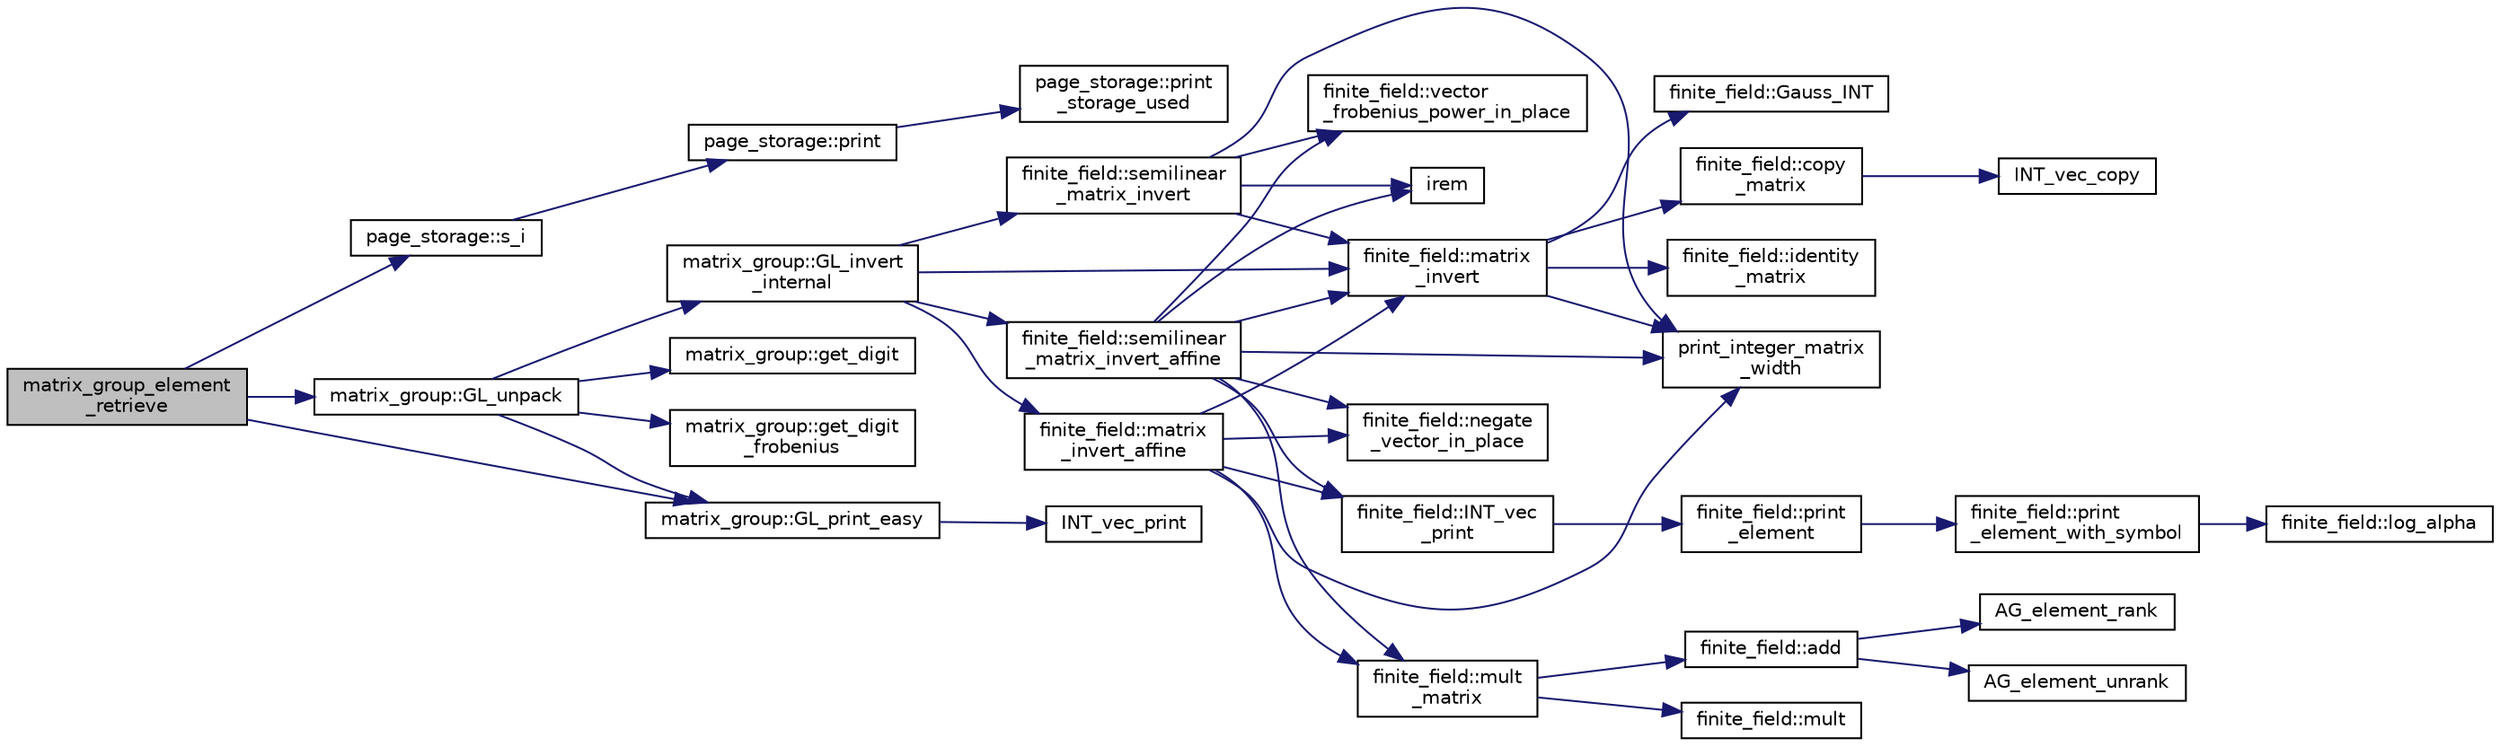 digraph "matrix_group_element_retrieve"
{
  edge [fontname="Helvetica",fontsize="10",labelfontname="Helvetica",labelfontsize="10"];
  node [fontname="Helvetica",fontsize="10",shape=record];
  rankdir="LR";
  Node949 [label="matrix_group_element\l_retrieve",height=0.2,width=0.4,color="black", fillcolor="grey75", style="filled", fontcolor="black"];
  Node949 -> Node950 [color="midnightblue",fontsize="10",style="solid",fontname="Helvetica"];
  Node950 [label="page_storage::s_i",height=0.2,width=0.4,color="black", fillcolor="white", style="filled",URL="$dc/d72/classpage__storage.html#aab89cc6a99b0a56d04255ae00e9a0849"];
  Node950 -> Node951 [color="midnightblue",fontsize="10",style="solid",fontname="Helvetica"];
  Node951 [label="page_storage::print",height=0.2,width=0.4,color="black", fillcolor="white", style="filled",URL="$dc/d72/classpage__storage.html#a61e349f7431f6e16328bcfbc7e1d5633"];
  Node951 -> Node952 [color="midnightblue",fontsize="10",style="solid",fontname="Helvetica"];
  Node952 [label="page_storage::print\l_storage_used",height=0.2,width=0.4,color="black", fillcolor="white", style="filled",URL="$dc/d72/classpage__storage.html#a719dd1f54fd300fbc94ca2b750ed4508"];
  Node949 -> Node953 [color="midnightblue",fontsize="10",style="solid",fontname="Helvetica"];
  Node953 [label="matrix_group::GL_unpack",height=0.2,width=0.4,color="black", fillcolor="white", style="filled",URL="$d3/ded/classmatrix__group.html#ac6a8a5bf87707f613215662a2967fa18"];
  Node953 -> Node954 [color="midnightblue",fontsize="10",style="solid",fontname="Helvetica"];
  Node954 [label="matrix_group::get_digit",height=0.2,width=0.4,color="black", fillcolor="white", style="filled",URL="$d3/ded/classmatrix__group.html#ab73d77695beeb972d573910eae4014a8"];
  Node953 -> Node955 [color="midnightblue",fontsize="10",style="solid",fontname="Helvetica"];
  Node955 [label="matrix_group::get_digit\l_frobenius",height=0.2,width=0.4,color="black", fillcolor="white", style="filled",URL="$d3/ded/classmatrix__group.html#acb2f28db6ae01a524b6d4c51ad587f4b"];
  Node953 -> Node956 [color="midnightblue",fontsize="10",style="solid",fontname="Helvetica"];
  Node956 [label="matrix_group::GL_print_easy",height=0.2,width=0.4,color="black", fillcolor="white", style="filled",URL="$d3/ded/classmatrix__group.html#a3e6f5c276210e8132523150fad82c57e"];
  Node956 -> Node957 [color="midnightblue",fontsize="10",style="solid",fontname="Helvetica"];
  Node957 [label="INT_vec_print",height=0.2,width=0.4,color="black", fillcolor="white", style="filled",URL="$df/dbf/sajeeb_8_c.html#a79a5901af0b47dd0d694109543c027fe"];
  Node953 -> Node958 [color="midnightblue",fontsize="10",style="solid",fontname="Helvetica"];
  Node958 [label="matrix_group::GL_invert\l_internal",height=0.2,width=0.4,color="black", fillcolor="white", style="filled",URL="$d3/ded/classmatrix__group.html#ab2b9f8046dee535722e07a92ec3ab0b6"];
  Node958 -> Node959 [color="midnightblue",fontsize="10",style="solid",fontname="Helvetica"];
  Node959 [label="finite_field::semilinear\l_matrix_invert",height=0.2,width=0.4,color="black", fillcolor="white", style="filled",URL="$df/d5a/classfinite__field.html#a940fec6a9c31b10eed2e8d37c5472d93"];
  Node959 -> Node960 [color="midnightblue",fontsize="10",style="solid",fontname="Helvetica"];
  Node960 [label="print_integer_matrix\l_width",height=0.2,width=0.4,color="black", fillcolor="white", style="filled",URL="$d5/db4/io__and__os_8h.html#aa78f3e73fc2179251bd15adbcc31573f"];
  Node959 -> Node961 [color="midnightblue",fontsize="10",style="solid",fontname="Helvetica"];
  Node961 [label="finite_field::matrix\l_invert",height=0.2,width=0.4,color="black", fillcolor="white", style="filled",URL="$df/d5a/classfinite__field.html#a4c017c0edc20fefef3da0db4ef4248f7"];
  Node961 -> Node960 [color="midnightblue",fontsize="10",style="solid",fontname="Helvetica"];
  Node961 -> Node962 [color="midnightblue",fontsize="10",style="solid",fontname="Helvetica"];
  Node962 [label="finite_field::copy\l_matrix",height=0.2,width=0.4,color="black", fillcolor="white", style="filled",URL="$df/d5a/classfinite__field.html#a2bfe6d4feabc4f27d253c7702ef9b8cb"];
  Node962 -> Node963 [color="midnightblue",fontsize="10",style="solid",fontname="Helvetica"];
  Node963 [label="INT_vec_copy",height=0.2,width=0.4,color="black", fillcolor="white", style="filled",URL="$df/dbf/sajeeb_8_c.html#ac2d875e27e009af6ec04d17254d11075"];
  Node961 -> Node964 [color="midnightblue",fontsize="10",style="solid",fontname="Helvetica"];
  Node964 [label="finite_field::identity\l_matrix",height=0.2,width=0.4,color="black", fillcolor="white", style="filled",URL="$df/d5a/classfinite__field.html#a4688997f80b8721560bccec986c23413"];
  Node961 -> Node965 [color="midnightblue",fontsize="10",style="solid",fontname="Helvetica"];
  Node965 [label="finite_field::Gauss_INT",height=0.2,width=0.4,color="black", fillcolor="white", style="filled",URL="$df/d5a/classfinite__field.html#adb676d2e80341b53751326e3a58beb11"];
  Node959 -> Node966 [color="midnightblue",fontsize="10",style="solid",fontname="Helvetica"];
  Node966 [label="finite_field::vector\l_frobenius_power_in_place",height=0.2,width=0.4,color="black", fillcolor="white", style="filled",URL="$df/d5a/classfinite__field.html#ab56074024300775d943c7943d845df91"];
  Node959 -> Node967 [color="midnightblue",fontsize="10",style="solid",fontname="Helvetica"];
  Node967 [label="irem",height=0.2,width=0.4,color="black", fillcolor="white", style="filled",URL="$de/dc5/algebra__and__number__theory_8h.html#ae753505dbf1e3a9adaaf2f0893dd8c6c"];
  Node958 -> Node961 [color="midnightblue",fontsize="10",style="solid",fontname="Helvetica"];
  Node958 -> Node968 [color="midnightblue",fontsize="10",style="solid",fontname="Helvetica"];
  Node968 [label="finite_field::semilinear\l_matrix_invert_affine",height=0.2,width=0.4,color="black", fillcolor="white", style="filled",URL="$df/d5a/classfinite__field.html#a23db70e745bf22d230da684440e1fc59"];
  Node968 -> Node960 [color="midnightblue",fontsize="10",style="solid",fontname="Helvetica"];
  Node968 -> Node969 [color="midnightblue",fontsize="10",style="solid",fontname="Helvetica"];
  Node969 [label="finite_field::INT_vec\l_print",height=0.2,width=0.4,color="black", fillcolor="white", style="filled",URL="$df/d5a/classfinite__field.html#a9c33a61dedc197e37b014b6f8dc07f06"];
  Node969 -> Node970 [color="midnightblue",fontsize="10",style="solid",fontname="Helvetica"];
  Node970 [label="finite_field::print\l_element",height=0.2,width=0.4,color="black", fillcolor="white", style="filled",URL="$df/d5a/classfinite__field.html#ab7d1f59c043d7696b8b47c92d0fedad5"];
  Node970 -> Node971 [color="midnightblue",fontsize="10",style="solid",fontname="Helvetica"];
  Node971 [label="finite_field::print\l_element_with_symbol",height=0.2,width=0.4,color="black", fillcolor="white", style="filled",URL="$df/d5a/classfinite__field.html#aa0180c961aa4a0a8934cb4dc82e38a4d"];
  Node971 -> Node972 [color="midnightblue",fontsize="10",style="solid",fontname="Helvetica"];
  Node972 [label="finite_field::log_alpha",height=0.2,width=0.4,color="black", fillcolor="white", style="filled",URL="$df/d5a/classfinite__field.html#a446a83ae0d281ddf44215626f0097305"];
  Node968 -> Node961 [color="midnightblue",fontsize="10",style="solid",fontname="Helvetica"];
  Node968 -> Node967 [color="midnightblue",fontsize="10",style="solid",fontname="Helvetica"];
  Node968 -> Node966 [color="midnightblue",fontsize="10",style="solid",fontname="Helvetica"];
  Node968 -> Node973 [color="midnightblue",fontsize="10",style="solid",fontname="Helvetica"];
  Node973 [label="finite_field::mult\l_matrix",height=0.2,width=0.4,color="black", fillcolor="white", style="filled",URL="$df/d5a/classfinite__field.html#a48517f15dfd7b21c37e0975855f1ada2"];
  Node973 -> Node974 [color="midnightblue",fontsize="10",style="solid",fontname="Helvetica"];
  Node974 [label="finite_field::add",height=0.2,width=0.4,color="black", fillcolor="white", style="filled",URL="$df/d5a/classfinite__field.html#a8f12328a27500f3c7be0c849ebbc9d14"];
  Node974 -> Node975 [color="midnightblue",fontsize="10",style="solid",fontname="Helvetica"];
  Node975 [label="AG_element_unrank",height=0.2,width=0.4,color="black", fillcolor="white", style="filled",URL="$d4/d67/geometry_8h.html#a4a33b86c87b2879b97cfa1327abe2885"];
  Node974 -> Node976 [color="midnightblue",fontsize="10",style="solid",fontname="Helvetica"];
  Node976 [label="AG_element_rank",height=0.2,width=0.4,color="black", fillcolor="white", style="filled",URL="$d4/d67/geometry_8h.html#ab2ac908d07dd8038fd996e26bdc75c17"];
  Node973 -> Node977 [color="midnightblue",fontsize="10",style="solid",fontname="Helvetica"];
  Node977 [label="finite_field::mult",height=0.2,width=0.4,color="black", fillcolor="white", style="filled",URL="$df/d5a/classfinite__field.html#a24fb5917aa6d4d656fd855b7f44a13b0"];
  Node968 -> Node978 [color="midnightblue",fontsize="10",style="solid",fontname="Helvetica"];
  Node978 [label="finite_field::negate\l_vector_in_place",height=0.2,width=0.4,color="black", fillcolor="white", style="filled",URL="$df/d5a/classfinite__field.html#ad6a305338cfff6d22353ac03c5cd5e03"];
  Node958 -> Node979 [color="midnightblue",fontsize="10",style="solid",fontname="Helvetica"];
  Node979 [label="finite_field::matrix\l_invert_affine",height=0.2,width=0.4,color="black", fillcolor="white", style="filled",URL="$df/d5a/classfinite__field.html#a716c202ca9fcee1911e330f4a5bdba38"];
  Node979 -> Node960 [color="midnightblue",fontsize="10",style="solid",fontname="Helvetica"];
  Node979 -> Node969 [color="midnightblue",fontsize="10",style="solid",fontname="Helvetica"];
  Node979 -> Node961 [color="midnightblue",fontsize="10",style="solid",fontname="Helvetica"];
  Node979 -> Node973 [color="midnightblue",fontsize="10",style="solid",fontname="Helvetica"];
  Node979 -> Node978 [color="midnightblue",fontsize="10",style="solid",fontname="Helvetica"];
  Node949 -> Node956 [color="midnightblue",fontsize="10",style="solid",fontname="Helvetica"];
}

